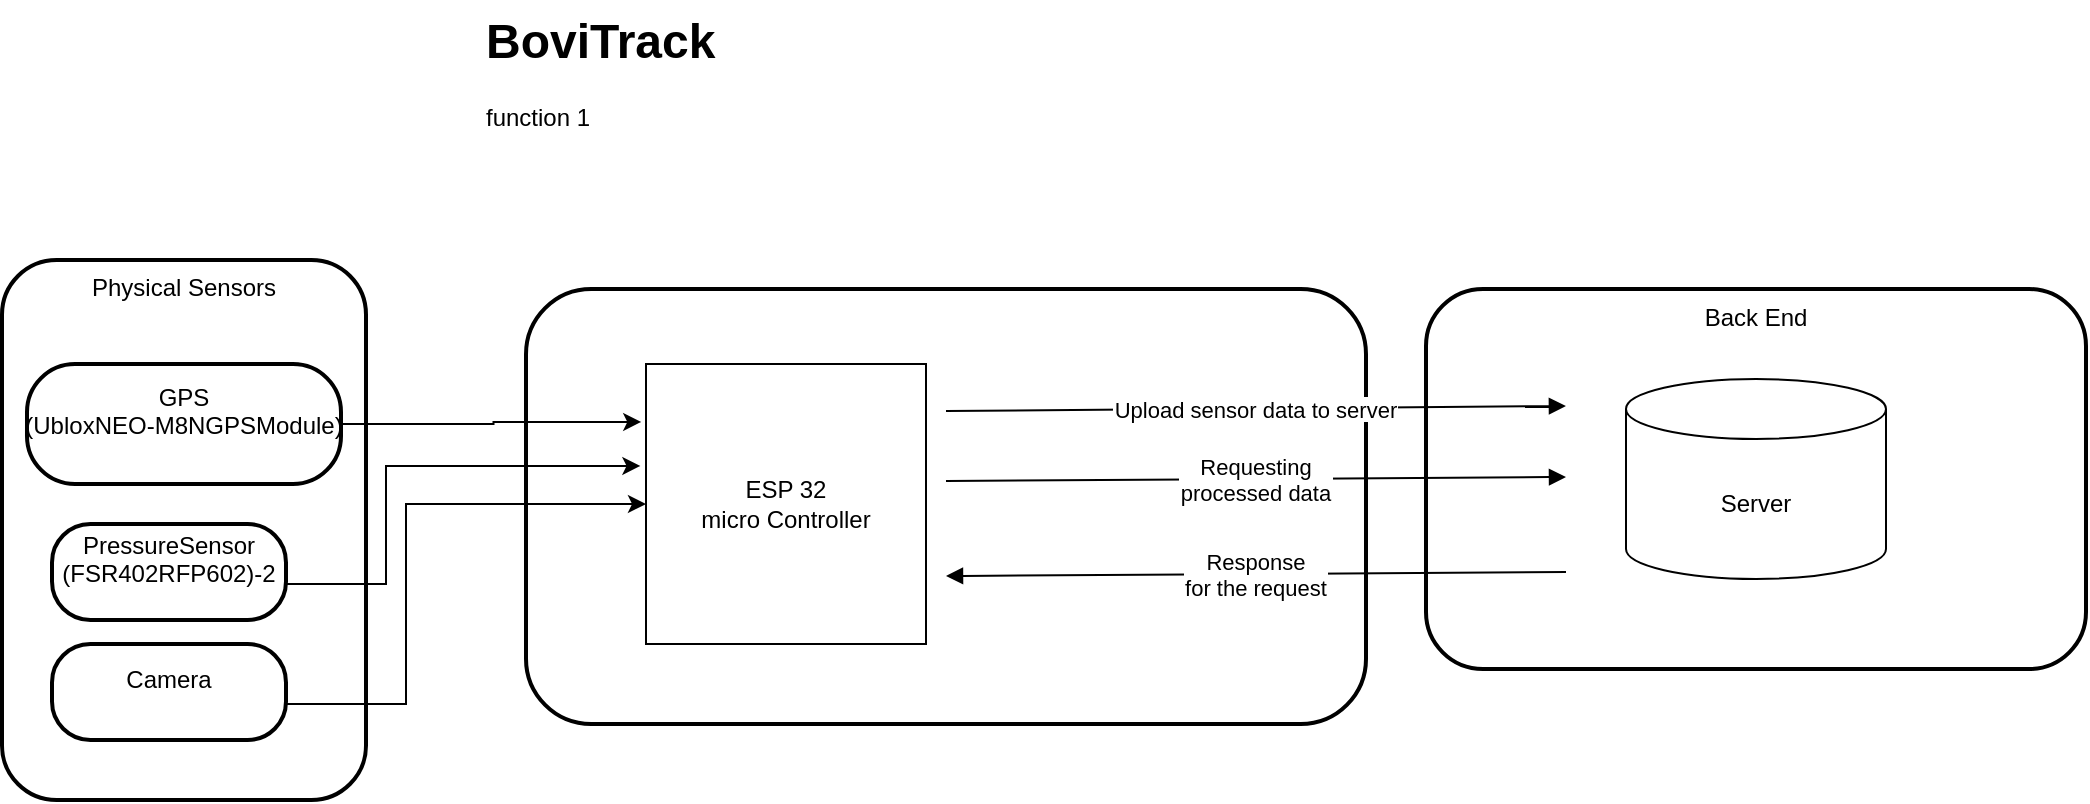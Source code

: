 <mxfile version="24.7.17">
  <diagram name="Page-1" id="72ImlLKnwChfVUSWkqOF">
    <mxGraphModel dx="1036" dy="606" grid="1" gridSize="10" guides="1" tooltips="1" connect="1" arrows="1" fold="1" page="1" pageScale="1" pageWidth="850" pageHeight="1100" math="0" shadow="0">
      <root>
        <mxCell id="0" />
        <mxCell id="1" parent="0" />
        <mxCell id="sHxek25qqWpZAOeoCGyI-1" value="Back End" style="whiteSpace=wrap;strokeWidth=2;rounded=1;verticalAlign=top;" parent="1" vertex="1">
          <mxGeometry x="872" y="144.5" width="330" height="190" as="geometry" />
        </mxCell>
        <mxCell id="sHxek25qqWpZAOeoCGyI-2" value="" style="whiteSpace=wrap;strokeWidth=2;rounded=1;" parent="1" vertex="1">
          <mxGeometry x="422" y="144.5" width="420" height="217.5" as="geometry" />
        </mxCell>
        <mxCell id="sHxek25qqWpZAOeoCGyI-3" value="Physical Sensors" style="strokeWidth=2;rounded=1;align=center;whiteSpace=wrap;labelPosition=center;verticalLabelPosition=middle;verticalAlign=top;horizontal=1;" parent="1" vertex="1">
          <mxGeometry x="160" y="130" width="182" height="270" as="geometry" />
        </mxCell>
        <mxCell id="sHxek25qqWpZAOeoCGyI-4" value="&#xa;GPS&#xa;(UbloxNEO-M8NGPSModule)&#xa;&#xa;" style="rounded=1;arcSize=40;strokeWidth=2;" parent="1" vertex="1">
          <mxGeometry x="172.5" y="182" width="157" height="60" as="geometry" />
        </mxCell>
        <mxCell id="sHxek25qqWpZAOeoCGyI-6" value="Upload sensor data to server" style="curved=1;startArrow=none;endArrow=block;entryX=0.212;entryY=0.5;entryDx=0;entryDy=0;entryPerimeter=0;" parent="1" edge="1">
          <mxGeometry relative="1" as="geometry">
            <Array as="points" />
            <mxPoint x="632" y="205.5" as="sourcePoint" />
            <mxPoint x="941.96" y="203" as="targetPoint" />
          </mxGeometry>
        </mxCell>
        <mxCell id="sHxek25qqWpZAOeoCGyI-7" value="ESP 32&lt;div&gt;micro Controller&lt;/div&gt;" style="whiteSpace=wrap;html=1;aspect=fixed;" parent="1" vertex="1">
          <mxGeometry x="482" y="182" width="140" height="140" as="geometry" />
        </mxCell>
        <mxCell id="sHxek25qqWpZAOeoCGyI-8" value="Server" style="shape=cylinder3;whiteSpace=wrap;html=1;boundedLbl=1;backgroundOutline=1;size=15;" parent="1" vertex="1">
          <mxGeometry x="972" y="189.5" width="130" height="100" as="geometry" />
        </mxCell>
        <mxCell id="sHxek25qqWpZAOeoCGyI-9" value="Requesting&#xa;processed data" style="curved=1;startArrow=none;endArrow=block;entryX=0.212;entryY=0.5;entryDx=0;entryDy=0;entryPerimeter=0;" parent="1" edge="1">
          <mxGeometry relative="1" as="geometry">
            <Array as="points" />
            <mxPoint x="632" y="240.5" as="sourcePoint" />
            <mxPoint x="942" y="238.5" as="targetPoint" />
          </mxGeometry>
        </mxCell>
        <mxCell id="sHxek25qqWpZAOeoCGyI-10" value="Response&#xa;for the request" style="curved=1;startArrow=none;endArrow=block;entryX=0.212;entryY=0.5;entryDx=0;entryDy=0;entryPerimeter=0;" parent="1" edge="1">
          <mxGeometry relative="1" as="geometry">
            <Array as="points" />
            <mxPoint x="942" y="286" as="sourcePoint" />
            <mxPoint x="632" y="288" as="targetPoint" />
          </mxGeometry>
        </mxCell>
        <mxCell id="sHxek25qqWpZAOeoCGyI-19" style="edgeStyle=orthogonalEdgeStyle;rounded=0;orthogonalLoop=1;jettySize=auto;html=1;entryX=-0.02;entryY=0.364;entryDx=0;entryDy=0;entryPerimeter=0;exitX=1;exitY=0.5;exitDx=0;exitDy=0;" parent="1" source="sHxek25qqWpZAOeoCGyI-17" target="sHxek25qqWpZAOeoCGyI-7" edge="1">
          <mxGeometry relative="1" as="geometry">
            <Array as="points">
              <mxPoint x="302" y="292" />
              <mxPoint x="352" y="292" />
              <mxPoint x="352" y="233" />
            </Array>
          </mxGeometry>
        </mxCell>
        <mxCell id="sHxek25qqWpZAOeoCGyI-17" value="&#xa;PressureSensor&#xa;(FSR402RFP602)-2&#xa;&#xa;" style="rounded=1;arcSize=40;strokeWidth=2;" parent="1" vertex="1">
          <mxGeometry x="185" y="262" width="117" height="48" as="geometry" />
        </mxCell>
        <mxCell id="sHxek25qqWpZAOeoCGyI-20" style="edgeStyle=orthogonalEdgeStyle;rounded=0;orthogonalLoop=1;jettySize=auto;html=1;entryX=0;entryY=0.5;entryDx=0;entryDy=0;" parent="1" source="sHxek25qqWpZAOeoCGyI-18" target="sHxek25qqWpZAOeoCGyI-7" edge="1">
          <mxGeometry relative="1" as="geometry">
            <Array as="points">
              <mxPoint x="362" y="352" />
              <mxPoint x="362" y="252" />
            </Array>
          </mxGeometry>
        </mxCell>
        <mxCell id="sHxek25qqWpZAOeoCGyI-18" value="&#xa;Camera&#xa;&#xa;" style="rounded=1;arcSize=40;strokeWidth=2;" parent="1" vertex="1">
          <mxGeometry x="185" y="322" width="117" height="48" as="geometry" />
        </mxCell>
        <mxCell id="EWHqZrCYsME-98NVBjuO-2" style="edgeStyle=orthogonalEdgeStyle;rounded=0;orthogonalLoop=1;jettySize=auto;html=1;exitX=1;exitY=0.5;exitDx=0;exitDy=0;entryX=-0.017;entryY=0.207;entryDx=0;entryDy=0;entryPerimeter=0;" parent="1" source="sHxek25qqWpZAOeoCGyI-4" target="sHxek25qqWpZAOeoCGyI-7" edge="1">
          <mxGeometry relative="1" as="geometry">
            <mxPoint x="472" y="212" as="targetPoint" />
          </mxGeometry>
        </mxCell>
        <mxCell id="EWHqZrCYsME-98NVBjuO-3" value="&lt;h1 style=&quot;margin-top: 0px;&quot;&gt;BoviTrack&lt;/h1&gt;&lt;div&gt;function 1&lt;/div&gt;" style="text;html=1;whiteSpace=wrap;overflow=hidden;rounded=0;" parent="1" vertex="1">
          <mxGeometry x="400" width="570" height="120" as="geometry" />
        </mxCell>
      </root>
    </mxGraphModel>
  </diagram>
</mxfile>
